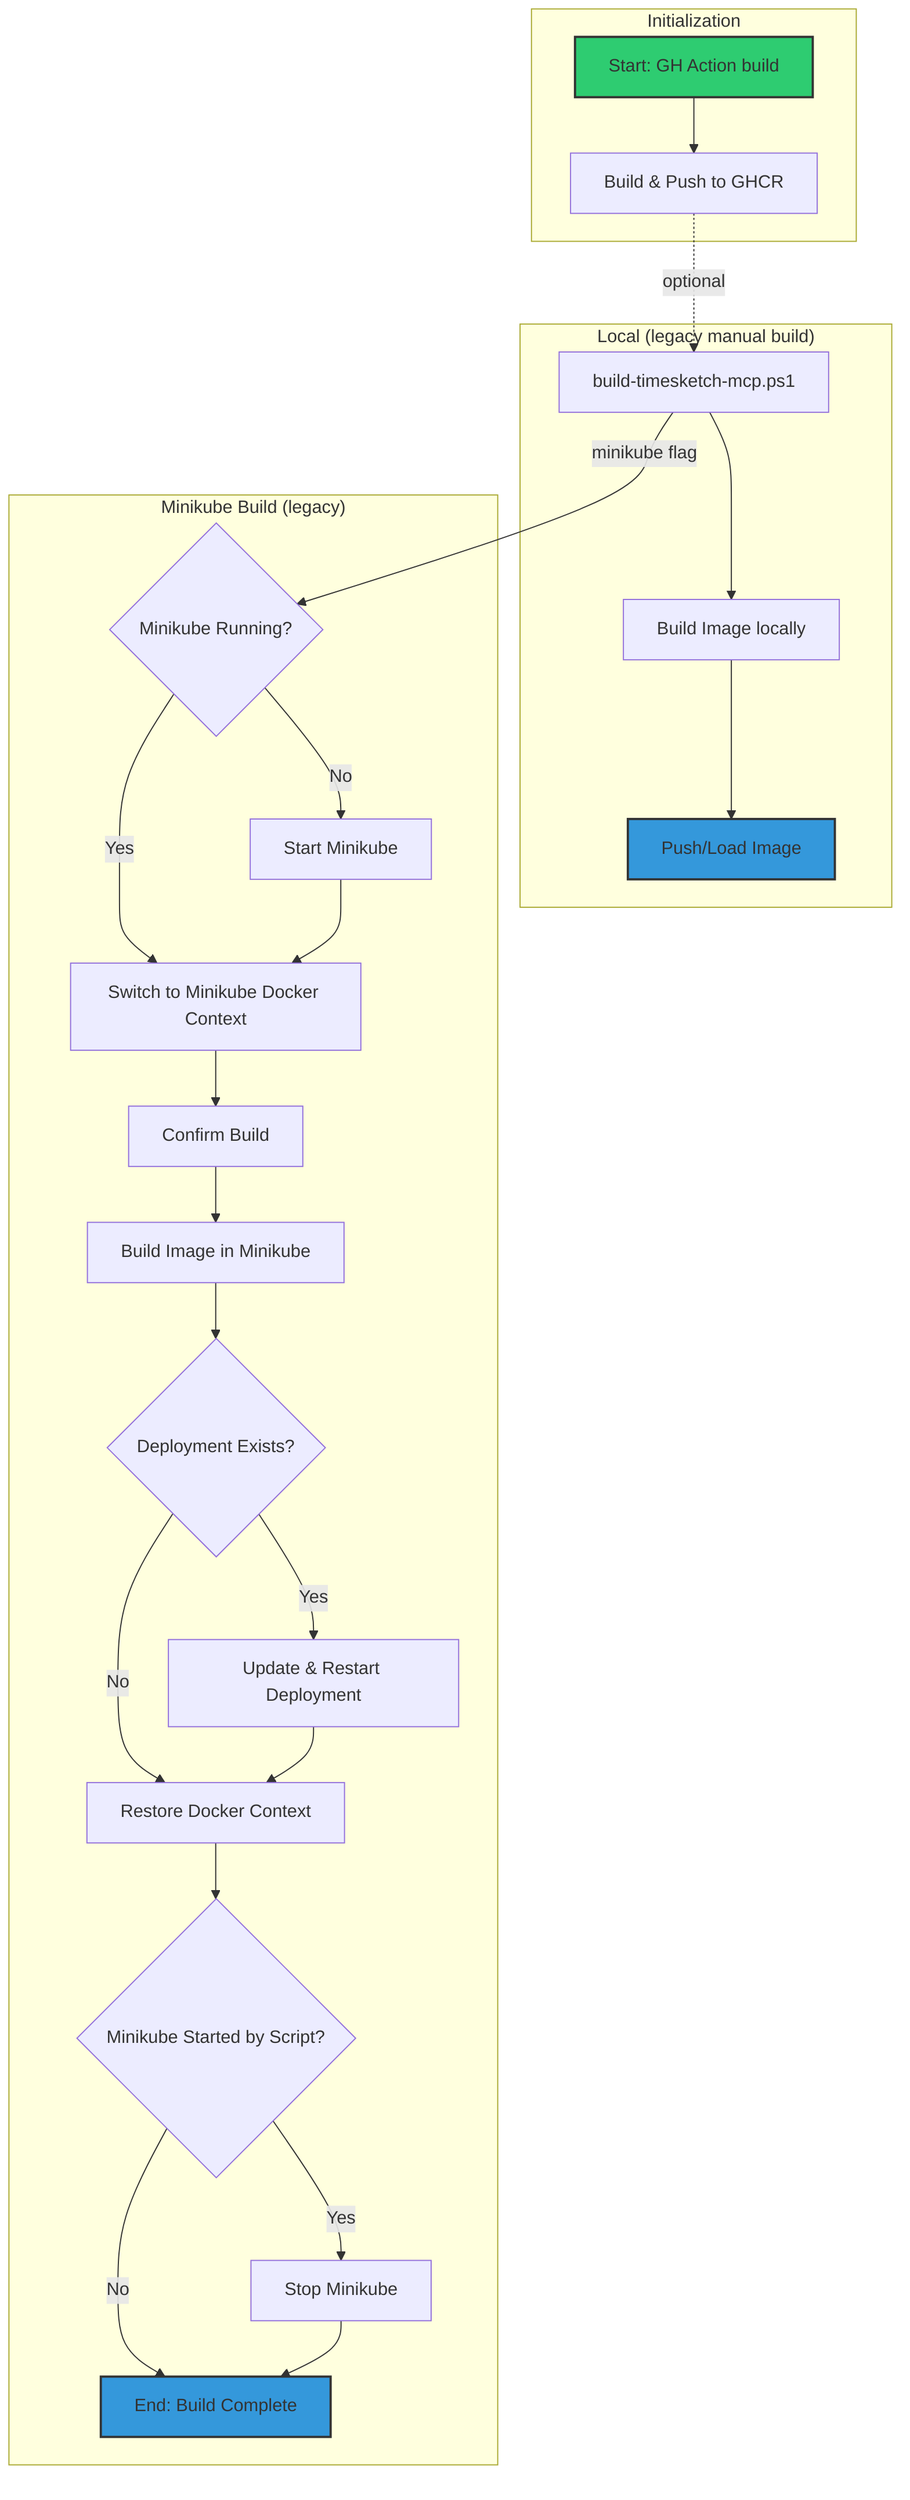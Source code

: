 graph TD
    subgraph Initialization
        A[Start: GH Action build] --> B[Build & Push to GHCR];
    end

    subgraph "Local (legacy manual build)"
        B -. optional .-> C[build-timesketch-mcp.ps1];
        C --> D[Build Image locally];
        D --> E[Push/Load Image];
    end

    subgraph "Minikube Build (legacy)"
        C -- minikube flag --> F{Minikube Running?};
        F -- No --> G[Start Minikube];
        F -- Yes --> H[Switch to Minikube Docker Context];
        G --> H;
        H --> I[Confirm Build];
        I --> J[Build Image in Minikube];
        J --> K{Deployment Exists?};
        K -- Yes --> L[Update & Restart Deployment];
        K -- No --> M[Restore Docker Context];
        L --> M;
        M --> N{Minikube Started by Script?};
        N -- Yes --> O[Stop Minikube];
        N -- No --> P[End: Build Complete];
        O --> P;
    end

    style A fill:#2ecc71,stroke:#333,stroke-width:2px
    style E fill:#3498db,stroke:#333,stroke-width:2px
    style P fill:#3498db,stroke:#333,stroke-width:2px